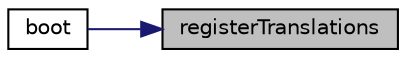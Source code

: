 digraph "registerTranslations"
{
 // LATEX_PDF_SIZE
  bgcolor="transparent";
  edge [fontname="Helvetica",fontsize="10",labelfontname="Helvetica",labelfontsize="10"];
  node [fontname="Helvetica",fontsize="10",shape=record];
  rankdir="RL";
  Node1 [label="registerTranslations",height=0.2,width=0.4,color="black", fillcolor="grey75", style="filled", fontcolor="black",tooltip="Register translations."];
  Node1 -> Node2 [dir="back",color="midnightblue",fontsize="10",style="solid",fontname="Helvetica"];
  Node2 [label="boot",height=0.2,width=0.4,color="black",URL="$dd/de9/classModules_1_1Budget_1_1Providers_1_1BudgetServiceProvider.html#a8814ea4b5beba763c570b4818980814e",tooltip="Boot the application events."];
}
